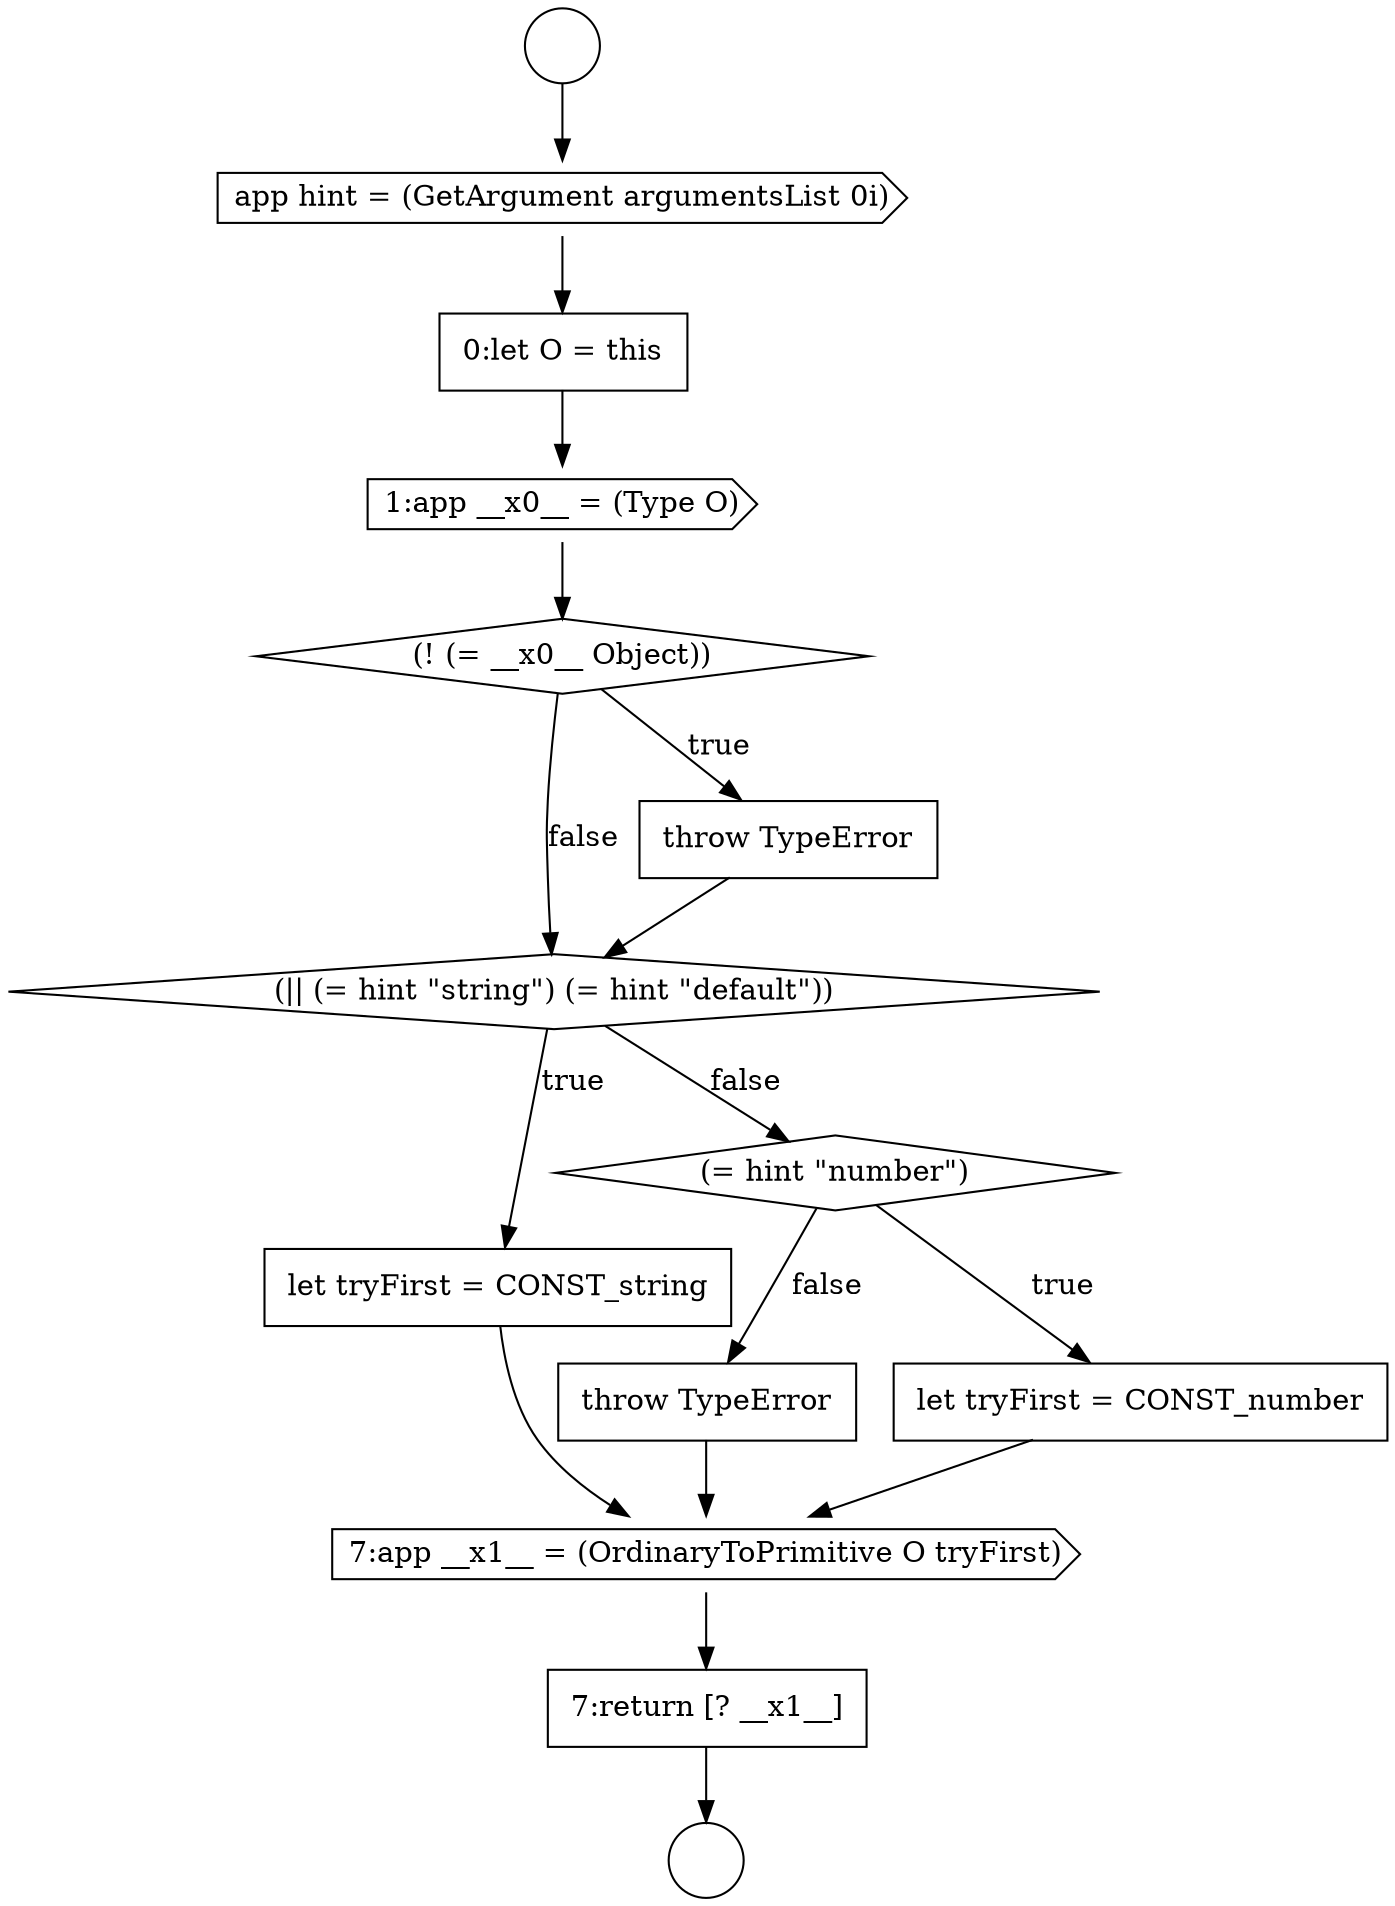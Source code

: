 digraph {
  node13869 [shape=none, margin=0, label=<<font color="black">
    <table border="0" cellborder="1" cellspacing="0" cellpadding="10">
      <tr><td align="left">let tryFirst = CONST_string</td></tr>
    </table>
  </font>> color="black" fillcolor="white" style=filled]
  node13874 [shape=none, margin=0, label=<<font color="black">
    <table border="0" cellborder="1" cellspacing="0" cellpadding="10">
      <tr><td align="left">7:return [? __x1__]</td></tr>
    </table>
  </font>> color="black" fillcolor="white" style=filled]
  node13863 [shape=cds, label=<<font color="black">app hint = (GetArgument argumentsList 0i)</font>> color="black" fillcolor="white" style=filled]
  node13865 [shape=cds, label=<<font color="black">1:app __x0__ = (Type O)</font>> color="black" fillcolor="white" style=filled]
  node13872 [shape=none, margin=0, label=<<font color="black">
    <table border="0" cellborder="1" cellspacing="0" cellpadding="10">
      <tr><td align="left">throw TypeError</td></tr>
    </table>
  </font>> color="black" fillcolor="white" style=filled]
  node13868 [shape=diamond, label=<<font color="black">(|| (= hint &quot;string&quot;) (= hint &quot;default&quot;))</font>> color="black" fillcolor="white" style=filled]
  node13864 [shape=none, margin=0, label=<<font color="black">
    <table border="0" cellborder="1" cellspacing="0" cellpadding="10">
      <tr><td align="left">0:let O = this</td></tr>
    </table>
  </font>> color="black" fillcolor="white" style=filled]
  node13871 [shape=none, margin=0, label=<<font color="black">
    <table border="0" cellborder="1" cellspacing="0" cellpadding="10">
      <tr><td align="left">let tryFirst = CONST_number</td></tr>
    </table>
  </font>> color="black" fillcolor="white" style=filled]
  node13867 [shape=none, margin=0, label=<<font color="black">
    <table border="0" cellborder="1" cellspacing="0" cellpadding="10">
      <tr><td align="left">throw TypeError</td></tr>
    </table>
  </font>> color="black" fillcolor="white" style=filled]
  node13861 [shape=circle label=" " color="black" fillcolor="white" style=filled]
  node13870 [shape=diamond, label=<<font color="black">(= hint &quot;number&quot;)</font>> color="black" fillcolor="white" style=filled]
  node13873 [shape=cds, label=<<font color="black">7:app __x1__ = (OrdinaryToPrimitive O tryFirst)</font>> color="black" fillcolor="white" style=filled]
  node13862 [shape=circle label=" " color="black" fillcolor="white" style=filled]
  node13866 [shape=diamond, label=<<font color="black">(! (= __x0__ Object))</font>> color="black" fillcolor="white" style=filled]
  node13871 -> node13873 [ color="black"]
  node13870 -> node13871 [label=<<font color="black">true</font>> color="black"]
  node13870 -> node13872 [label=<<font color="black">false</font>> color="black"]
  node13865 -> node13866 [ color="black"]
  node13861 -> node13863 [ color="black"]
  node13864 -> node13865 [ color="black"]
  node13874 -> node13862 [ color="black"]
  node13869 -> node13873 [ color="black"]
  node13873 -> node13874 [ color="black"]
  node13867 -> node13868 [ color="black"]
  node13863 -> node13864 [ color="black"]
  node13866 -> node13867 [label=<<font color="black">true</font>> color="black"]
  node13866 -> node13868 [label=<<font color="black">false</font>> color="black"]
  node13872 -> node13873 [ color="black"]
  node13868 -> node13869 [label=<<font color="black">true</font>> color="black"]
  node13868 -> node13870 [label=<<font color="black">false</font>> color="black"]
}
